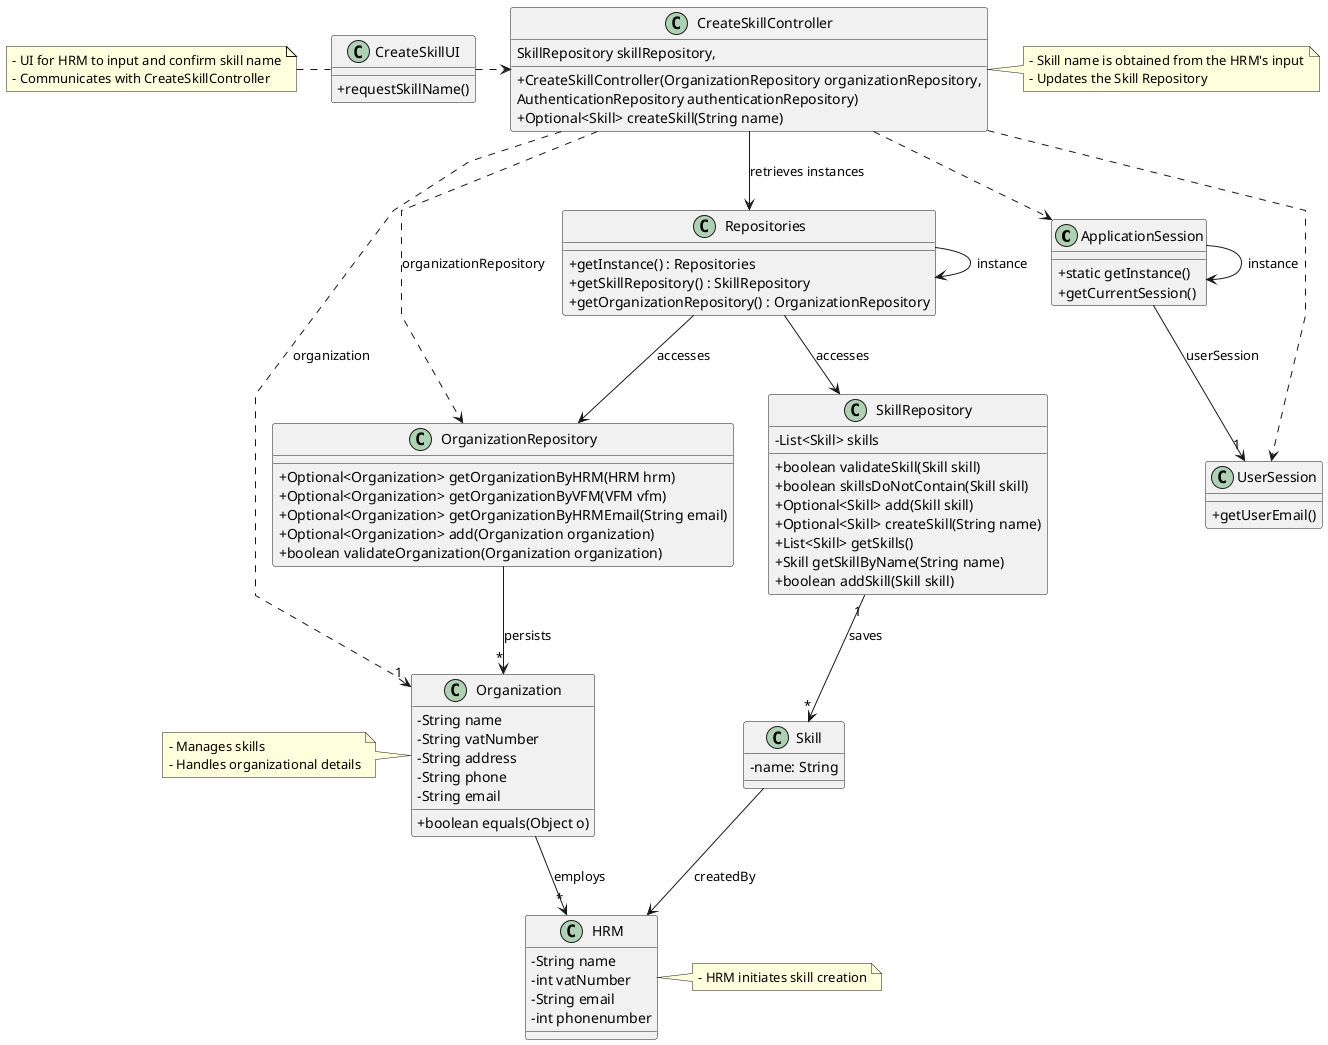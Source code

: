 @startuml
'skinparam monochrome true
skinparam packageStyle rectangle
skinparam shadowing false
skinparam linetype polyline
'skinparam linetype orto

skinparam classAttributeIconSize 0

'left to right direction

class ApplicationSession
{
    + static getInstance()
    + getCurrentSession()
}

class UserSession
{
    + getUserEmail()
}

class Skill {
    - name: String
}

class SkillRepository {
  - List<Skill> skills
  + boolean validateSkill(Skill skill)
  + boolean skillsDoNotContain(Skill skill)
  + Optional<Skill> add(Skill skill)
  + Optional<Skill> createSkill(String name)
  + List<Skill> getSkills()
  + Skill getSkillByName(String name)
  + boolean addSkill(Skill skill)
}

class Organization {
  - String name
  - String vatNumber
  - String address
  - String phone
  - String email
  + boolean equals(Object o)
}

class OrganizationRepository {
  + Optional<Organization> getOrganizationByHRM(HRM hrm)
  + Optional<Organization> getOrganizationByVFM(VFM vfm)
  + Optional<Organization> getOrganizationByHRMEmail(String email)
  + Optional<Organization> add(Organization organization)
  + boolean validateOrganization(Organization organization)
}

class Repositories {
  + getInstance() : Repositories
  + getSkillRepository() : SkillRepository
  + getOrganizationRepository() : OrganizationRepository
}

class CreateSkillController {
  + CreateSkillController(OrganizationRepository organizationRepository,
                                   SkillRepository skillRepository,
                                   AuthenticationRepository authenticationRepository)
  + Optional<Skill> createSkill(String name)
}

class CreateSkillUI {
  + requestSkillName()
}

class HRM {
   - String name
   - int vatNumber
   - String email
   - int phonenumber
}

note right of CreateSkillController
  - Skill name is obtained from the HRM's input
  - Updates the Skill Repository
end note

note right of HRM
  - HRM initiates skill creation
end note

note left of CreateSkillUI
  - UI for HRM to input and confirm skill name
  - Communicates with CreateSkillController
end note

note left of Organization
  - Manages skills
  - Handles organizational details
end note

Repositories -> Repositories : instance
ApplicationSession -> ApplicationSession : instance

CreateSkillUI .> CreateSkillController

CreateSkillController -down-> Repositories : retrieves instances

Repositories -down-> SkillRepository : accesses
Repositories -down-> OrganizationRepository : accesses

CreateSkillController ..> OrganizationRepository : organizationRepository

OrganizationRepository --> "*" Organization : persists
ApplicationSession --> "1" UserSession : userSession

CreateSkillController ..> "1" Organization : organization
CreateSkillController ..> ApplicationSession
CreateSkillController ..> UserSession
SkillRepository"1" --> "*" Skill : saves
Skill --> HRM : createdBy

Organization --> "*" HRM : employs

@enduml